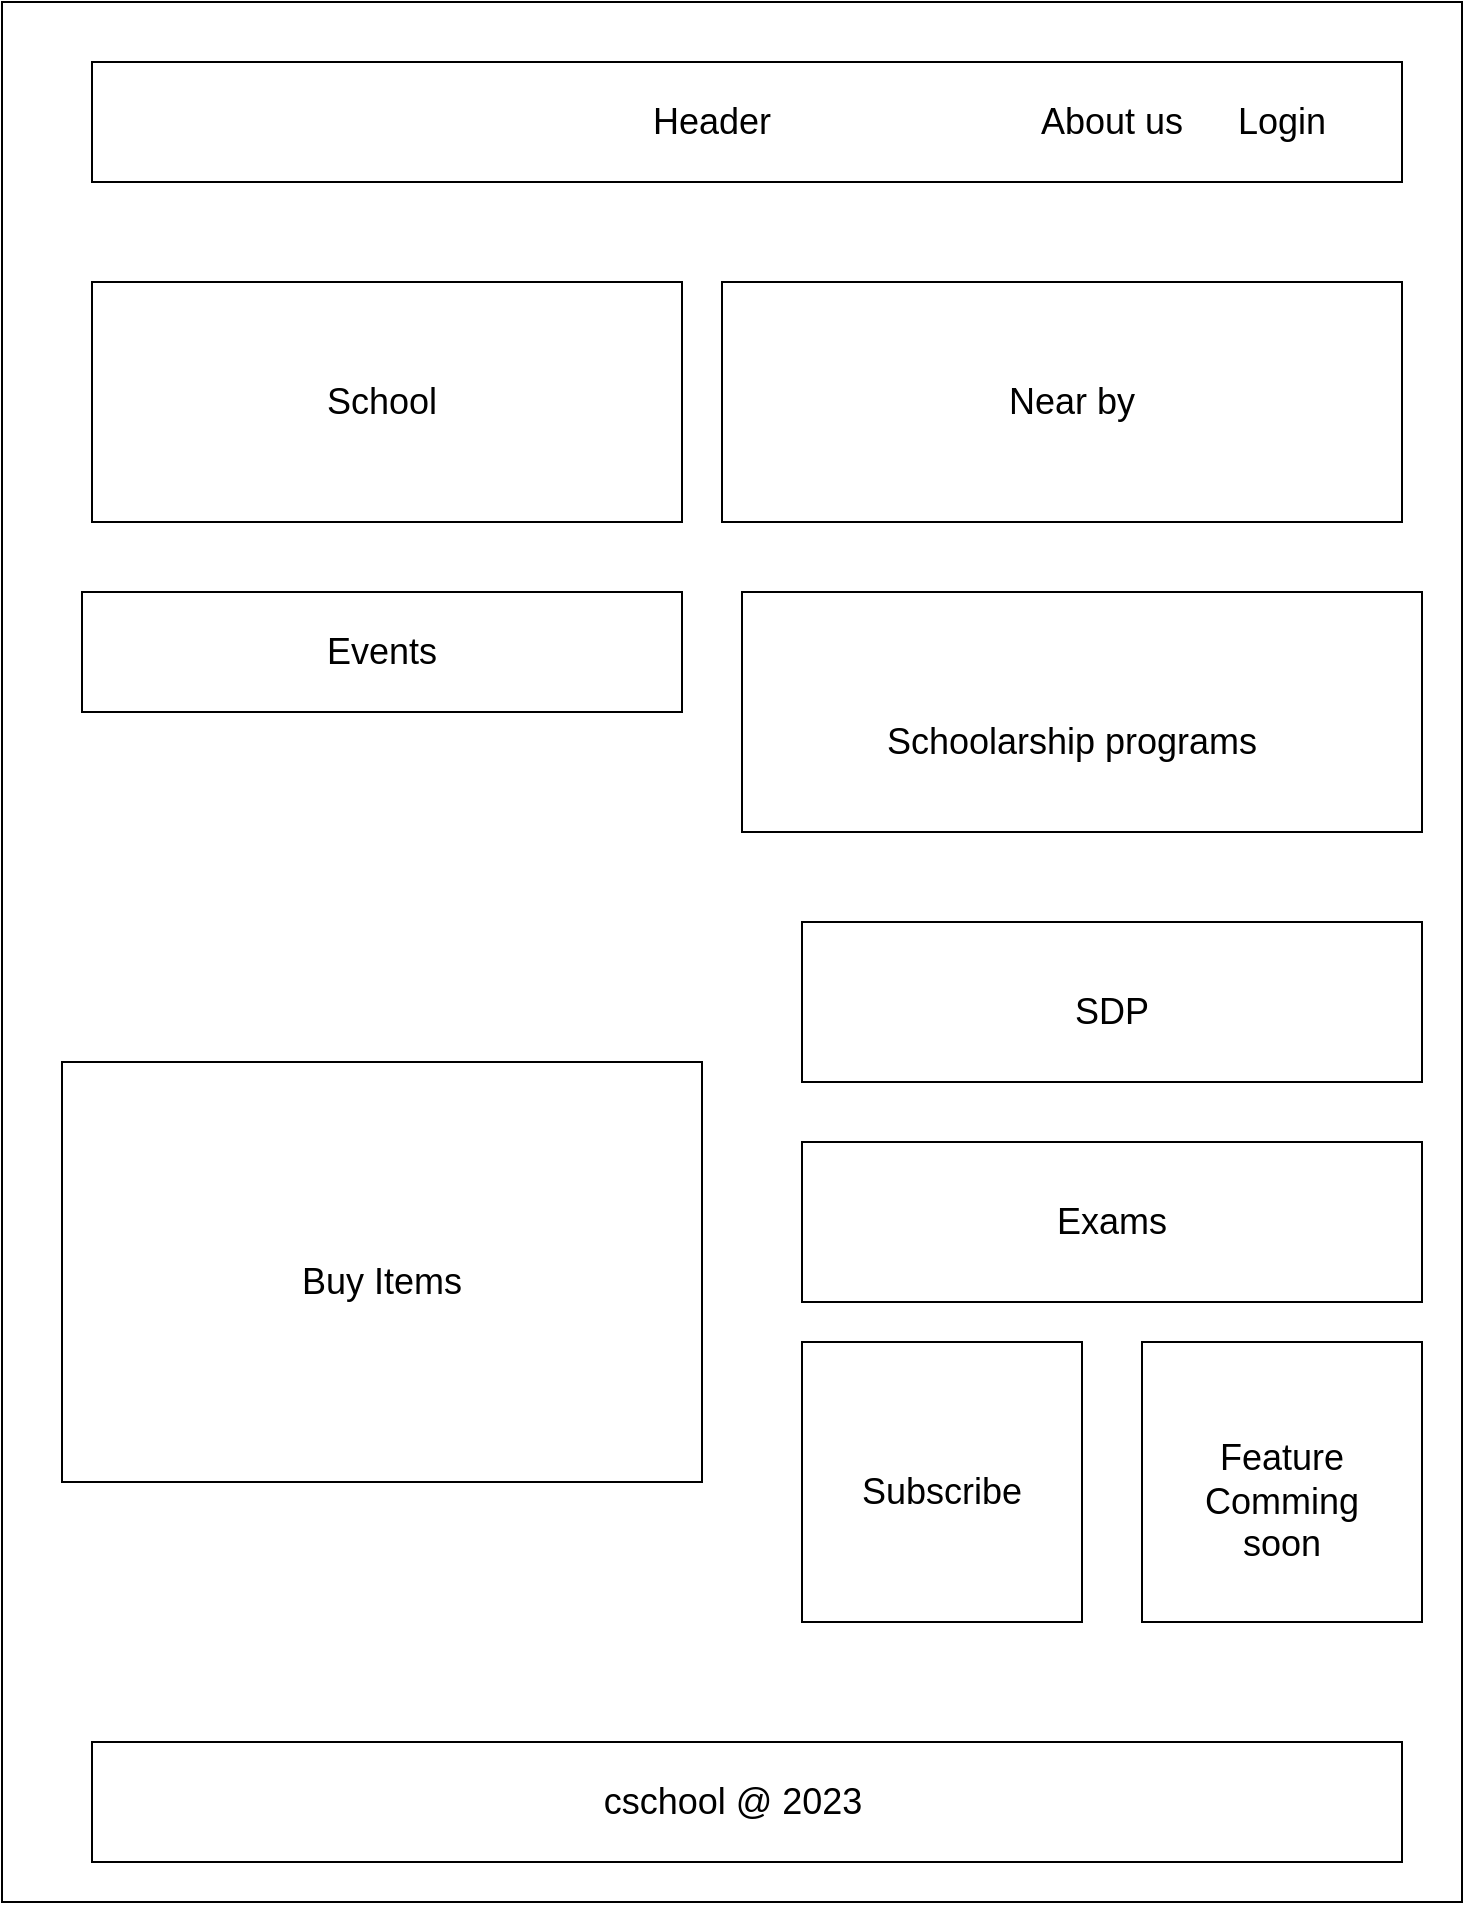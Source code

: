 <mxfile pages="3">
    <diagram id="vxa8Ra4bLepOVzdz7dNh" name="Outline">
        <mxGraphModel dx="986" dy="434" grid="1" gridSize="10" guides="1" tooltips="1" connect="1" arrows="1" fold="1" page="1" pageScale="1" pageWidth="850" pageHeight="1100" math="0" shadow="0">
            <root>
                <mxCell id="0"/>
                <mxCell id="1" parent="0"/>
                <mxCell id="-iHkvT1LjvYKonsNMp0C-1" value="" style="rounded=0;whiteSpace=wrap;html=1;" parent="1" vertex="1">
                    <mxGeometry x="40" y="90" width="730" height="950" as="geometry"/>
                </mxCell>
                <mxCell id="-iHkvT1LjvYKonsNMp0C-2" value="" style="rounded=0;whiteSpace=wrap;html=1;" parent="1" vertex="1">
                    <mxGeometry x="85" y="230" width="295" height="120" as="geometry"/>
                </mxCell>
                <mxCell id="-iHkvT1LjvYKonsNMp0C-3" value="" style="rounded=0;whiteSpace=wrap;html=1;" parent="1" vertex="1">
                    <mxGeometry x="400" y="230" width="340" height="120" as="geometry"/>
                </mxCell>
                <mxCell id="-iHkvT1LjvYKonsNMp0C-4" value="" style="rounded=0;whiteSpace=wrap;html=1;" parent="1" vertex="1">
                    <mxGeometry x="410" y="385" width="340" height="120" as="geometry"/>
                </mxCell>
                <mxCell id="-iHkvT1LjvYKonsNMp0C-5" value="" style="rounded=0;whiteSpace=wrap;html=1;" parent="1" vertex="1">
                    <mxGeometry x="80" y="385" width="300" height="60" as="geometry"/>
                </mxCell>
                <mxCell id="-iHkvT1LjvYKonsNMp0C-6" value="" style="rounded=0;whiteSpace=wrap;html=1;" parent="1" vertex="1">
                    <mxGeometry x="70" y="620" width="320" height="210" as="geometry"/>
                </mxCell>
                <mxCell id="-iHkvT1LjvYKonsNMp0C-7" value="" style="rounded=0;whiteSpace=wrap;html=1;" parent="1" vertex="1">
                    <mxGeometry x="85" y="960" width="655" height="60" as="geometry"/>
                </mxCell>
                <mxCell id="-iHkvT1LjvYKonsNMp0C-8" value="" style="rounded=0;whiteSpace=wrap;html=1;" parent="1" vertex="1">
                    <mxGeometry x="85" y="120" width="655" height="60" as="geometry"/>
                </mxCell>
                <mxCell id="-iHkvT1LjvYKonsNMp0C-9" value="" style="rounded=0;whiteSpace=wrap;html=1;" parent="1" vertex="1">
                    <mxGeometry x="440" y="550" width="310" height="80" as="geometry"/>
                </mxCell>
                <mxCell id="-iHkvT1LjvYKonsNMp0C-10" value="" style="rounded=0;whiteSpace=wrap;html=1;" parent="1" vertex="1">
                    <mxGeometry x="440" y="760" width="140" height="140" as="geometry"/>
                </mxCell>
                <mxCell id="-iHkvT1LjvYKonsNMp0C-11" value="" style="rounded=0;whiteSpace=wrap;html=1;" parent="1" vertex="1">
                    <mxGeometry x="610" y="760" width="140" height="140" as="geometry"/>
                </mxCell>
                <mxCell id="-iHkvT1LjvYKonsNMp0C-12" value="Header" style="text;html=1;strokeColor=none;fillColor=none;align=center;verticalAlign=middle;whiteSpace=wrap;rounded=0;fontSize=18;" parent="1" vertex="1">
                    <mxGeometry x="365" y="135" width="60" height="30" as="geometry"/>
                </mxCell>
                <mxCell id="-iHkvT1LjvYKonsNMp0C-13" value="cschool @ 2023" style="text;html=1;strokeColor=none;fillColor=none;align=center;verticalAlign=middle;whiteSpace=wrap;rounded=0;fontSize=18;" parent="1" vertex="1">
                    <mxGeometry x="327.5" y="975" width="155" height="30" as="geometry"/>
                </mxCell>
                <mxCell id="-iHkvT1LjvYKonsNMp0C-14" value="School" style="text;html=1;strokeColor=none;fillColor=none;align=center;verticalAlign=middle;whiteSpace=wrap;rounded=0;fontSize=18;" parent="1" vertex="1">
                    <mxGeometry x="200" y="275" width="60" height="30" as="geometry"/>
                </mxCell>
                <mxCell id="-iHkvT1LjvYKonsNMp0C-15" value="Near by" style="text;html=1;strokeColor=none;fillColor=none;align=center;verticalAlign=middle;whiteSpace=wrap;rounded=0;fontSize=18;" parent="1" vertex="1">
                    <mxGeometry x="530" y="275" width="90" height="30" as="geometry"/>
                </mxCell>
                <mxCell id="-iHkvT1LjvYKonsNMp0C-16" value="Events" style="text;html=1;strokeColor=none;fillColor=none;align=center;verticalAlign=middle;whiteSpace=wrap;rounded=0;fontSize=18;" parent="1" vertex="1">
                    <mxGeometry x="185" y="400" width="90" height="30" as="geometry"/>
                </mxCell>
                <mxCell id="-iHkvT1LjvYKonsNMp0C-17" value="Schoolarship programs" style="text;html=1;strokeColor=none;fillColor=none;align=center;verticalAlign=middle;whiteSpace=wrap;rounded=0;fontSize=18;" parent="1" vertex="1">
                    <mxGeometry x="440" y="445" width="270" height="30" as="geometry"/>
                </mxCell>
                <mxCell id="-iHkvT1LjvYKonsNMp0C-18" value="SDP" style="text;html=1;strokeColor=none;fillColor=none;align=center;verticalAlign=middle;whiteSpace=wrap;rounded=0;fontSize=18;" parent="1" vertex="1">
                    <mxGeometry x="550" y="580" width="90" height="30" as="geometry"/>
                </mxCell>
                <mxCell id="-iHkvT1LjvYKonsNMp0C-19" value="Buy Items" style="text;html=1;strokeColor=none;fillColor=none;align=center;verticalAlign=middle;whiteSpace=wrap;rounded=0;fontSize=18;" parent="1" vertex="1">
                    <mxGeometry x="185" y="715" width="90" height="30" as="geometry"/>
                </mxCell>
                <mxCell id="-iHkvT1LjvYKonsNMp0C-20" value="Subscribe" style="text;html=1;strokeColor=none;fillColor=none;align=center;verticalAlign=middle;whiteSpace=wrap;rounded=0;fontSize=18;" parent="1" vertex="1">
                    <mxGeometry x="465" y="820" width="90" height="30" as="geometry"/>
                </mxCell>
                <mxCell id="-iHkvT1LjvYKonsNMp0C-21" value="Login" style="text;html=1;strokeColor=none;fillColor=none;align=center;verticalAlign=middle;whiteSpace=wrap;rounded=0;fontSize=18;" parent="1" vertex="1">
                    <mxGeometry x="650" y="135" width="60" height="30" as="geometry"/>
                </mxCell>
                <mxCell id="-iHkvT1LjvYKonsNMp0C-22" value="About us" style="text;html=1;strokeColor=none;fillColor=none;align=center;verticalAlign=middle;whiteSpace=wrap;rounded=0;fontSize=18;" parent="1" vertex="1">
                    <mxGeometry x="550" y="135" width="90" height="30" as="geometry"/>
                </mxCell>
                <mxCell id="-iHkvT1LjvYKonsNMp0C-23" value="Feature Comming soon" style="text;html=1;strokeColor=none;fillColor=none;align=center;verticalAlign=middle;whiteSpace=wrap;rounded=0;fontSize=18;" parent="1" vertex="1">
                    <mxGeometry x="630" y="800" width="100" height="80" as="geometry"/>
                </mxCell>
                <mxCell id="-iHkvT1LjvYKonsNMp0C-25" value="" style="rounded=0;whiteSpace=wrap;html=1;" parent="1" vertex="1">
                    <mxGeometry x="440" y="660" width="310" height="80" as="geometry"/>
                </mxCell>
                <mxCell id="-iHkvT1LjvYKonsNMp0C-26" value="Exams" style="text;html=1;strokeColor=none;fillColor=none;align=center;verticalAlign=middle;whiteSpace=wrap;rounded=0;fontSize=18;" parent="1" vertex="1">
                    <mxGeometry x="550" y="685" width="90" height="30" as="geometry"/>
                </mxCell>
            </root>
        </mxGraphModel>
    </diagram>
    <diagram id="JW87cSI5YYAgmTYq2tJ8" name="School">
        <mxGraphModel dx="986" dy="1534" grid="1" gridSize="10" guides="1" tooltips="1" connect="1" arrows="1" fold="1" page="1" pageScale="1" pageWidth="850" pageHeight="1100" math="0" shadow="0">
            <root>
                <mxCell id="0"/>
                <mxCell id="1" parent="0"/>
                <mxCell id="hxYGUtcyefzVXIuUIyP--1" value="" style="rounded=0;whiteSpace=wrap;html=1;fontSize=18;" parent="1" vertex="1">
                    <mxGeometry x="40" y="-100" width="760" height="790" as="geometry"/>
                </mxCell>
                <mxCell id="hxYGUtcyefzVXIuUIyP--2" value="" style="rounded=0;whiteSpace=wrap;html=1;fontSize=18;" parent="1" vertex="1">
                    <mxGeometry x="120" y="220" width="580" height="50" as="geometry"/>
                </mxCell>
                <mxCell id="hxYGUtcyefzVXIuUIyP--4" value="" style="rounded=0;whiteSpace=wrap;html=1;fontSize=18;" parent="1" vertex="1">
                    <mxGeometry x="120" y="60" width="580" height="130" as="geometry"/>
                </mxCell>
                <mxCell id="hxYGUtcyefzVXIuUIyP--5" value="" style="rounded=0;whiteSpace=wrap;html=1;fontSize=18;" parent="1" vertex="1">
                    <mxGeometry x="120" y="410" width="230" height="140" as="geometry"/>
                </mxCell>
                <mxCell id="hxYGUtcyefzVXIuUIyP--6" value="" style="rounded=0;whiteSpace=wrap;html=1;fontSize=18;" parent="1" vertex="1">
                    <mxGeometry x="120" y="570" width="580" height="50" as="geometry"/>
                </mxCell>
                <mxCell id="hxYGUtcyefzVXIuUIyP--7" value="" style="rounded=0;whiteSpace=wrap;html=1;fontSize=18;" parent="1" vertex="1">
                    <mxGeometry x="370" y="410" width="230" height="140" as="geometry"/>
                </mxCell>
                <mxCell id="hxYGUtcyefzVXIuUIyP--8" value="" style="rounded=0;whiteSpace=wrap;html=1;fontSize=18;" parent="1" vertex="1">
                    <mxGeometry x="620" y="410" width="80" height="140" as="geometry"/>
                </mxCell>
                <mxCell id="hxYGUtcyefzVXIuUIyP--9" value="" style="rounded=0;whiteSpace=wrap;html=1;fontSize=18;" parent="1" vertex="1">
                    <mxGeometry x="120" y="310" width="580" height="50" as="geometry"/>
                </mxCell>
                <mxCell id="hxYGUtcyefzVXIuUIyP--10" value="" style="rounded=0;whiteSpace=wrap;html=1;fontSize=18;" parent="1" vertex="1">
                    <mxGeometry x="120" y="-40" width="580" height="50" as="geometry"/>
                </mxCell>
                <mxCell id="hxYGUtcyefzVXIuUIyP--11" value="" style="ellipse;whiteSpace=wrap;html=1;aspect=fixed;fontSize=18;" parent="1" vertex="1">
                    <mxGeometry x="610" y="-35" width="40" height="40" as="geometry"/>
                </mxCell>
                <mxCell id="hxYGUtcyefzVXIuUIyP--12" value="Search bar" style="text;html=1;strokeColor=none;fillColor=none;align=center;verticalAlign=middle;whiteSpace=wrap;rounded=0;fontSize=18;" parent="1" vertex="1">
                    <mxGeometry x="170" y="-30" width="410" height="30" as="geometry"/>
                </mxCell>
                <mxCell id="hxYGUtcyefzVXIuUIyP--13" value="Banners" style="text;html=1;strokeColor=none;fillColor=none;align=center;verticalAlign=middle;whiteSpace=wrap;rounded=0;fontSize=18;" parent="1" vertex="1">
                    <mxGeometry x="180" y="110" width="410" height="30" as="geometry"/>
                </mxCell>
                <mxCell id="hxYGUtcyefzVXIuUIyP--14" value="School 1" style="text;html=1;strokeColor=none;fillColor=none;align=center;verticalAlign=middle;whiteSpace=wrap;rounded=0;fontSize=18;" parent="1" vertex="1">
                    <mxGeometry x="180" y="230" width="410" height="30" as="geometry"/>
                </mxCell>
                <mxCell id="hxYGUtcyefzVXIuUIyP--15" value="School 2" style="text;html=1;strokeColor=none;fillColor=none;align=center;verticalAlign=middle;whiteSpace=wrap;rounded=0;fontSize=18;" parent="1" vertex="1">
                    <mxGeometry x="180" y="320" width="410" height="30" as="geometry"/>
                </mxCell>
                <mxCell id="hxYGUtcyefzVXIuUIyP--16" value="School 3" style="text;html=1;strokeColor=none;fillColor=none;align=center;verticalAlign=middle;whiteSpace=wrap;rounded=0;fontSize=18;" parent="1" vertex="1">
                    <mxGeometry x="150" y="465" width="170" height="30" as="geometry"/>
                </mxCell>
                <mxCell id="hxYGUtcyefzVXIuUIyP--17" value="School 4" style="text;html=1;strokeColor=none;fillColor=none;align=center;verticalAlign=middle;whiteSpace=wrap;rounded=0;fontSize=18;" parent="1" vertex="1">
                    <mxGeometry x="410" y="465" width="170" height="30" as="geometry"/>
                </mxCell>
                <mxCell id="hxYGUtcyefzVXIuUIyP--18" value="School 5" style="text;html=1;strokeColor=none;fillColor=none;align=center;verticalAlign=middle;whiteSpace=wrap;rounded=0;fontSize=18;" parent="1" vertex="1">
                    <mxGeometry x="341" y="580" width="170" height="30" as="geometry"/>
                </mxCell>
            </root>
        </mxGraphModel>
    </diagram>
    <diagram id="sx8KPO6p0RM6-kHSU3wf" name="Login">
        <mxGraphModel dx="986" dy="434" grid="1" gridSize="10" guides="1" tooltips="1" connect="1" arrows="1" fold="1" page="1" pageScale="1" pageWidth="850" pageHeight="1100" math="0" shadow="0">
            <root>
                <mxCell id="0"/>
                <mxCell id="1" parent="0"/>
                <mxCell id="F627LdKJVtPC6EhGx5WK-1" value="" style="rounded=0;whiteSpace=wrap;html=1;fontSize=18;" parent="1" vertex="1">
                    <mxGeometry x="130" y="130" width="630" height="420" as="geometry"/>
                </mxCell>
                <mxCell id="F627LdKJVtPC6EhGx5WK-2" value="" style="rounded=0;whiteSpace=wrap;html=1;fontSize=18;" parent="1" vertex="1">
                    <mxGeometry x="230" y="210" width="410" height="60" as="geometry"/>
                </mxCell>
                <mxCell id="F627LdKJVtPC6EhGx5WK-3" value="" style="rounded=0;whiteSpace=wrap;html=1;fontSize=18;" parent="1" vertex="1">
                    <mxGeometry x="230" y="320" width="410" height="60" as="geometry"/>
                </mxCell>
                <mxCell id="F627LdKJVtPC6EhGx5WK-4" value="" style="rounded=0;whiteSpace=wrap;html=1;fontSize=18;" parent="1" vertex="1">
                    <mxGeometry x="240" y="440" width="410" height="60" as="geometry"/>
                </mxCell>
                <mxCell id="F627LdKJVtPC6EhGx5WK-5" value="Login" style="text;html=1;strokeColor=none;fillColor=none;align=center;verticalAlign=middle;whiteSpace=wrap;rounded=0;fontSize=18;" parent="1" vertex="1">
                    <mxGeometry x="390" y="230" width="60" height="30" as="geometry"/>
                </mxCell>
                <mxCell id="F627LdKJVtPC6EhGx5WK-6" value="Sign up" style="text;html=1;strokeColor=none;fillColor=none;align=center;verticalAlign=middle;whiteSpace=wrap;rounded=0;fontSize=18;" parent="1" vertex="1">
                    <mxGeometry x="382.5" y="335" width="105" height="30" as="geometry"/>
                </mxCell>
                <mxCell id="F627LdKJVtPC6EhGx5WK-7" value="Continue" style="text;html=1;strokeColor=none;fillColor=none;align=center;verticalAlign=middle;whiteSpace=wrap;rounded=0;fontSize=18;" parent="1" vertex="1">
                    <mxGeometry x="382.5" y="455" width="105" height="30" as="geometry"/>
                </mxCell>
            </root>
        </mxGraphModel>
    </diagram>
</mxfile>
